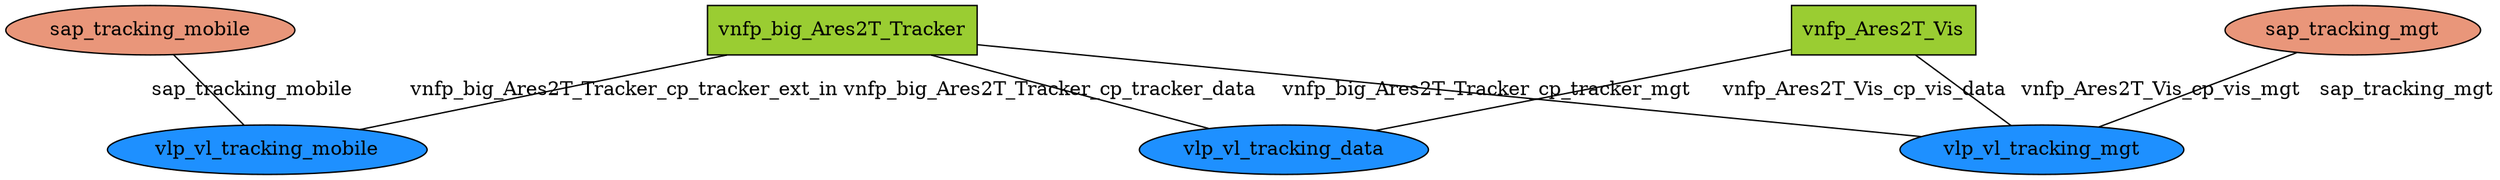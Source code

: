 strict graph G {
  splines=false;
  overlap=false;
  mindist=2.0;
  -1503706314 [ label="vnfp_big_Ares2T_Tracker" shape="box" style="filled" fillcolor="yellowgreen" ];
  1169940735 [ label="vnfp_Ares2T_Vis" shape="box" style="filled" fillcolor="yellowgreen" ];
  1228317574 [ label="vlp_vl_tracking_mobile" shape="oval" style="filled" fillcolor="dodgerblue" ];
  -1844810866 [ label="vlp_vl_tracking_data" shape="oval" style="filled" fillcolor="dodgerblue" ];
  -2137711178 [ label="vlp_vl_tracking_mgt" shape="oval" style="filled" fillcolor="dodgerblue" ];
  -734211891 [ label="sap_tracking_mobile" shape="oval" style="filled" fillcolor="darksalmon" ];
  1141657039 [ label="sap_tracking_mgt" shape="oval" style="filled" fillcolor="darksalmon" ];
  -1503706314 -- 1228317574 [ label="vnfp_big_Ares2T_Tracker_cp_tracker_ext_in" ];
  -1503706314 -- -1844810866 [ label="vnfp_big_Ares2T_Tracker_cp_tracker_data" ];
  -1503706314 -- -2137711178 [ label="vnfp_big_Ares2T_Tracker_cp_tracker_mgt" ];
  1169940735 -- -1844810866 [ label="vnfp_Ares2T_Vis_cp_vis_data" ];
  1169940735 -- -2137711178 [ label="vnfp_Ares2T_Vis_cp_vis_mgt" ];
  -734211891 -- 1228317574 [ label="sap_tracking_mobile" ];
  1141657039 -- -2137711178 [ label="sap_tracking_mgt" ];
}
